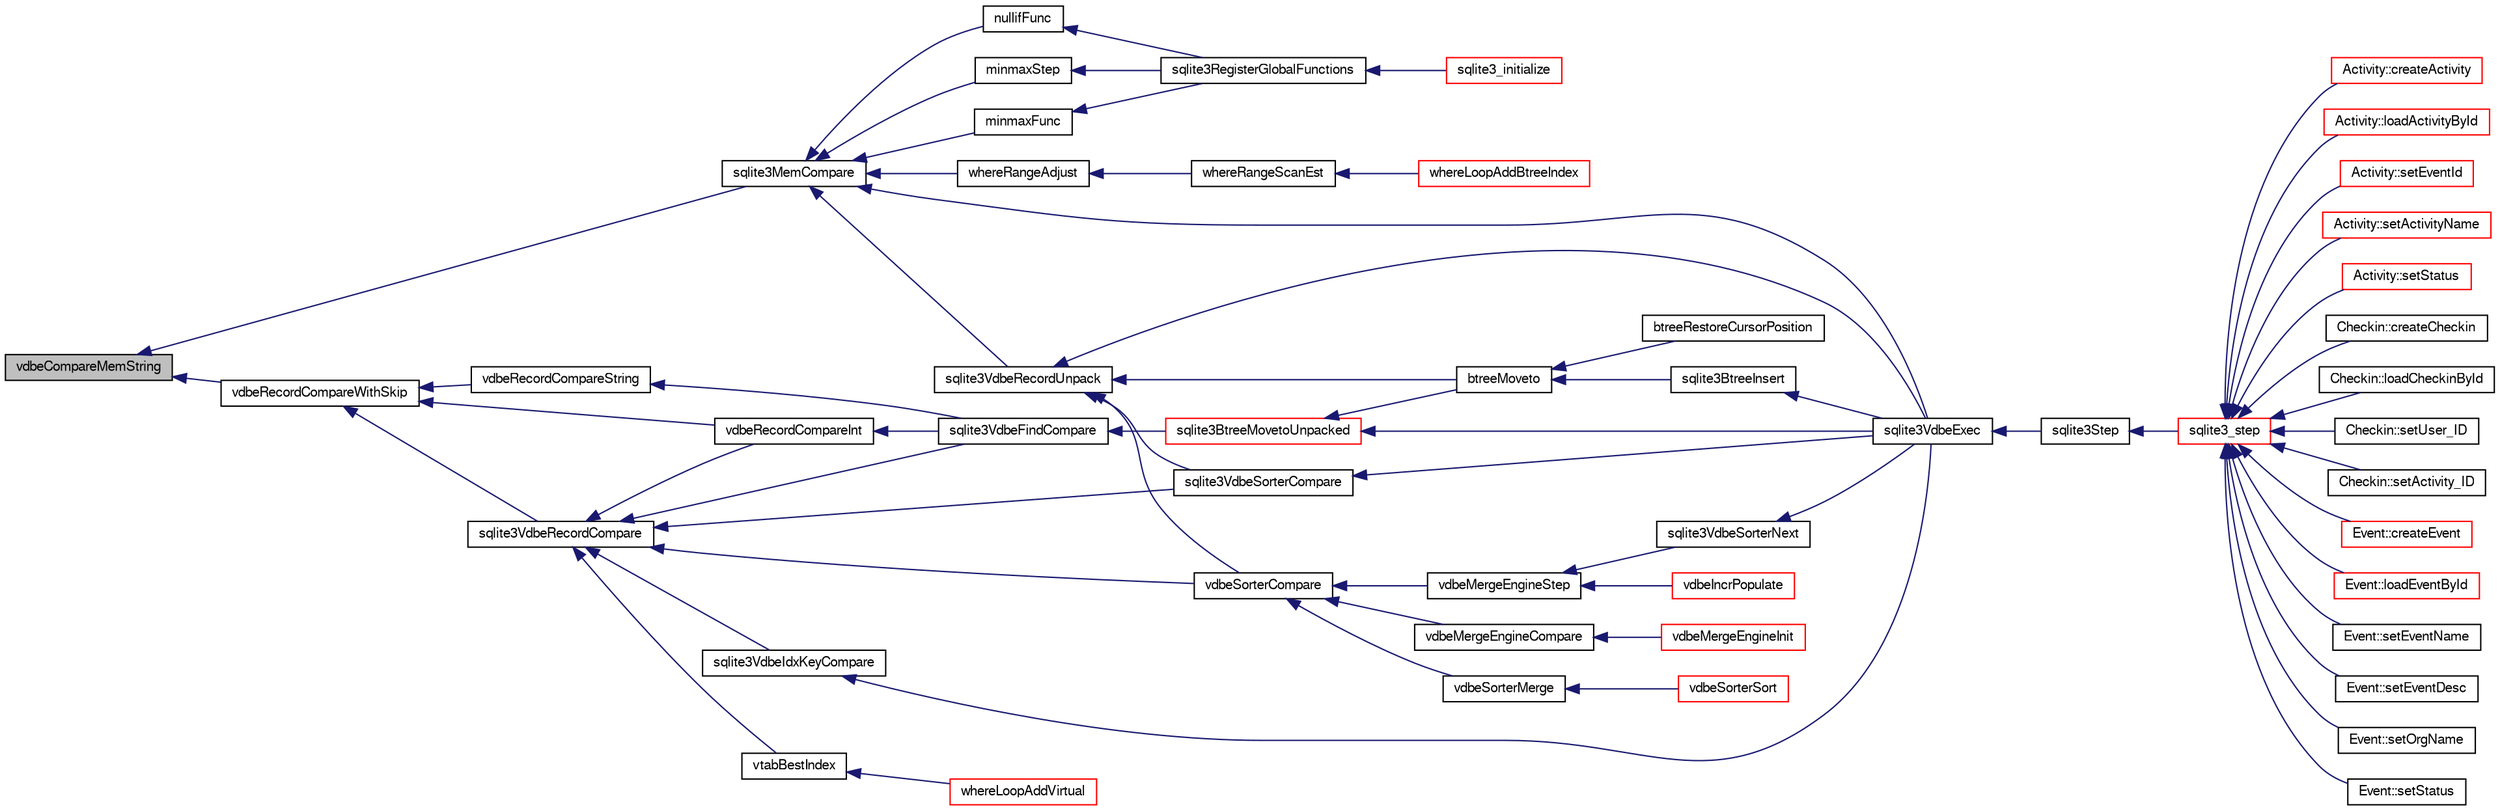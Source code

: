 digraph "vdbeCompareMemString"
{
  edge [fontname="FreeSans",fontsize="10",labelfontname="FreeSans",labelfontsize="10"];
  node [fontname="FreeSans",fontsize="10",shape=record];
  rankdir="LR";
  Node859656 [label="vdbeCompareMemString",height=0.2,width=0.4,color="black", fillcolor="grey75", style="filled", fontcolor="black"];
  Node859656 -> Node859657 [dir="back",color="midnightblue",fontsize="10",style="solid",fontname="FreeSans"];
  Node859657 [label="sqlite3MemCompare",height=0.2,width=0.4,color="black", fillcolor="white", style="filled",URL="$sqlite3_8c.html#a89fc02818dc8eb6be452ea408164b5e3"];
  Node859657 -> Node859658 [dir="back",color="midnightblue",fontsize="10",style="solid",fontname="FreeSans"];
  Node859658 [label="sqlite3VdbeRecordUnpack",height=0.2,width=0.4,color="black", fillcolor="white", style="filled",URL="$sqlite3_8c.html#a33dc4e6ab8c683f8c42b357da66328a0"];
  Node859658 -> Node859659 [dir="back",color="midnightblue",fontsize="10",style="solid",fontname="FreeSans"];
  Node859659 [label="btreeMoveto",height=0.2,width=0.4,color="black", fillcolor="white", style="filled",URL="$sqlite3_8c.html#a13481d732f5bb516f599d16a428034c4"];
  Node859659 -> Node859660 [dir="back",color="midnightblue",fontsize="10",style="solid",fontname="FreeSans"];
  Node859660 [label="btreeRestoreCursorPosition",height=0.2,width=0.4,color="black", fillcolor="white", style="filled",URL="$sqlite3_8c.html#ac3fe093bc4fe5a20ac5d5cabf99e119a"];
  Node859659 -> Node859661 [dir="back",color="midnightblue",fontsize="10",style="solid",fontname="FreeSans"];
  Node859661 [label="sqlite3BtreeInsert",height=0.2,width=0.4,color="black", fillcolor="white", style="filled",URL="$sqlite3_8c.html#aa6c6b68ed28d38984e5fa329794d7f02"];
  Node859661 -> Node859662 [dir="back",color="midnightblue",fontsize="10",style="solid",fontname="FreeSans"];
  Node859662 [label="sqlite3VdbeExec",height=0.2,width=0.4,color="black", fillcolor="white", style="filled",URL="$sqlite3_8c.html#a8ce40a614bdc56719c4d642b1e4dfb21"];
  Node859662 -> Node859663 [dir="back",color="midnightblue",fontsize="10",style="solid",fontname="FreeSans"];
  Node859663 [label="sqlite3Step",height=0.2,width=0.4,color="black", fillcolor="white", style="filled",URL="$sqlite3_8c.html#a3f2872e873e2758a4beedad1d5113554"];
  Node859663 -> Node859664 [dir="back",color="midnightblue",fontsize="10",style="solid",fontname="FreeSans"];
  Node859664 [label="sqlite3_step",height=0.2,width=0.4,color="red", fillcolor="white", style="filled",URL="$sqlite3_8h.html#ac1e491ce36b7471eb28387f7d3c74334"];
  Node859664 -> Node859665 [dir="back",color="midnightblue",fontsize="10",style="solid",fontname="FreeSans"];
  Node859665 [label="Activity::createActivity",height=0.2,width=0.4,color="red", fillcolor="white", style="filled",URL="$classActivity.html#a813cc5e52c14ab49b39014c134e3425b"];
  Node859664 -> Node859668 [dir="back",color="midnightblue",fontsize="10",style="solid",fontname="FreeSans"];
  Node859668 [label="Activity::loadActivityById",height=0.2,width=0.4,color="red", fillcolor="white", style="filled",URL="$classActivity.html#abe4ffb4f08a47212ebf9013259d9e7fd"];
  Node859664 -> Node859670 [dir="back",color="midnightblue",fontsize="10",style="solid",fontname="FreeSans"];
  Node859670 [label="Activity::setEventId",height=0.2,width=0.4,color="red", fillcolor="white", style="filled",URL="$classActivity.html#adb1d0fd0d08f473e068f0a4086bfa9ca"];
  Node859664 -> Node859671 [dir="back",color="midnightblue",fontsize="10",style="solid",fontname="FreeSans"];
  Node859671 [label="Activity::setActivityName",height=0.2,width=0.4,color="red", fillcolor="white", style="filled",URL="$classActivity.html#a62dc3737b33915a36086f9dd26d16a81"];
  Node859664 -> Node859672 [dir="back",color="midnightblue",fontsize="10",style="solid",fontname="FreeSans"];
  Node859672 [label="Activity::setStatus",height=0.2,width=0.4,color="red", fillcolor="white", style="filled",URL="$classActivity.html#af618135a7738f4d2a7ee147a8ef912ea"];
  Node859664 -> Node859673 [dir="back",color="midnightblue",fontsize="10",style="solid",fontname="FreeSans"];
  Node859673 [label="Checkin::createCheckin",height=0.2,width=0.4,color="black", fillcolor="white", style="filled",URL="$classCheckin.html#a4e40acdf7fff0e607f6de4f24f3a163c"];
  Node859664 -> Node859674 [dir="back",color="midnightblue",fontsize="10",style="solid",fontname="FreeSans"];
  Node859674 [label="Checkin::loadCheckinById",height=0.2,width=0.4,color="black", fillcolor="white", style="filled",URL="$classCheckin.html#a3461f70ea6c68475225f2a07f78a21e0"];
  Node859664 -> Node859675 [dir="back",color="midnightblue",fontsize="10",style="solid",fontname="FreeSans"];
  Node859675 [label="Checkin::setUser_ID",height=0.2,width=0.4,color="black", fillcolor="white", style="filled",URL="$classCheckin.html#a76ab640f4f912876dbebf183db5359c6"];
  Node859664 -> Node859676 [dir="back",color="midnightblue",fontsize="10",style="solid",fontname="FreeSans"];
  Node859676 [label="Checkin::setActivity_ID",height=0.2,width=0.4,color="black", fillcolor="white", style="filled",URL="$classCheckin.html#ab2ff3ec2604ec73a42af25874a00b232"];
  Node859664 -> Node859677 [dir="back",color="midnightblue",fontsize="10",style="solid",fontname="FreeSans"];
  Node859677 [label="Event::createEvent",height=0.2,width=0.4,color="red", fillcolor="white", style="filled",URL="$classEvent.html#a77adb9f4a46ffb32c2d931f0691f5903"];
  Node859664 -> Node859678 [dir="back",color="midnightblue",fontsize="10",style="solid",fontname="FreeSans"];
  Node859678 [label="Event::loadEventById",height=0.2,width=0.4,color="red", fillcolor="white", style="filled",URL="$classEvent.html#afa66cea33f722dbeecb69cc98fdea055"];
  Node859664 -> Node859679 [dir="back",color="midnightblue",fontsize="10",style="solid",fontname="FreeSans"];
  Node859679 [label="Event::setEventName",height=0.2,width=0.4,color="black", fillcolor="white", style="filled",URL="$classEvent.html#a10596b6ca077df05184e30d62b08729d"];
  Node859664 -> Node859680 [dir="back",color="midnightblue",fontsize="10",style="solid",fontname="FreeSans"];
  Node859680 [label="Event::setEventDesc",height=0.2,width=0.4,color="black", fillcolor="white", style="filled",URL="$classEvent.html#ae36b8377dcae792f1c5c4726024c981b"];
  Node859664 -> Node859681 [dir="back",color="midnightblue",fontsize="10",style="solid",fontname="FreeSans"];
  Node859681 [label="Event::setOrgName",height=0.2,width=0.4,color="black", fillcolor="white", style="filled",URL="$classEvent.html#a19aac0f776bd764563a54977656cf680"];
  Node859664 -> Node859682 [dir="back",color="midnightblue",fontsize="10",style="solid",fontname="FreeSans"];
  Node859682 [label="Event::setStatus",height=0.2,width=0.4,color="black", fillcolor="white", style="filled",URL="$classEvent.html#ab0a6b9285af0f4172eb841e2b80f8972"];
  Node859658 -> Node859662 [dir="back",color="midnightblue",fontsize="10",style="solid",fontname="FreeSans"];
  Node859658 -> Node859923 [dir="back",color="midnightblue",fontsize="10",style="solid",fontname="FreeSans"];
  Node859923 [label="vdbeSorterCompare",height=0.2,width=0.4,color="black", fillcolor="white", style="filled",URL="$sqlite3_8c.html#a26a68c900e02f2594095fbb9847bcfcb"];
  Node859923 -> Node859924 [dir="back",color="midnightblue",fontsize="10",style="solid",fontname="FreeSans"];
  Node859924 [label="vdbeSorterMerge",height=0.2,width=0.4,color="black", fillcolor="white", style="filled",URL="$sqlite3_8c.html#aaa5703afbca87873591cd9aaf20c07c1"];
  Node859924 -> Node859925 [dir="back",color="midnightblue",fontsize="10",style="solid",fontname="FreeSans"];
  Node859925 [label="vdbeSorterSort",height=0.2,width=0.4,color="red", fillcolor="white", style="filled",URL="$sqlite3_8c.html#a37472d80f20a7dec4ce84ad277d3341c"];
  Node859923 -> Node859931 [dir="back",color="midnightblue",fontsize="10",style="solid",fontname="FreeSans"];
  Node859931 [label="vdbeMergeEngineStep",height=0.2,width=0.4,color="black", fillcolor="white", style="filled",URL="$sqlite3_8c.html#a36af2b5bd30bb2d097a185ce7b349aed"];
  Node859931 -> Node859932 [dir="back",color="midnightblue",fontsize="10",style="solid",fontname="FreeSans"];
  Node859932 [label="vdbeIncrPopulate",height=0.2,width=0.4,color="red", fillcolor="white", style="filled",URL="$sqlite3_8c.html#a157a9f79260999f8f5f336d246f7b1bd"];
  Node859931 -> Node859945 [dir="back",color="midnightblue",fontsize="10",style="solid",fontname="FreeSans"];
  Node859945 [label="sqlite3VdbeSorterNext",height=0.2,width=0.4,color="black", fillcolor="white", style="filled",URL="$sqlite3_8c.html#a2c124733226f09f5b5ac860635be7850"];
  Node859945 -> Node859662 [dir="back",color="midnightblue",fontsize="10",style="solid",fontname="FreeSans"];
  Node859923 -> Node859946 [dir="back",color="midnightblue",fontsize="10",style="solid",fontname="FreeSans"];
  Node859946 [label="vdbeMergeEngineCompare",height=0.2,width=0.4,color="black", fillcolor="white", style="filled",URL="$sqlite3_8c.html#a828af0ac9092cfce3a40e78e66dd0039"];
  Node859946 -> Node859941 [dir="back",color="midnightblue",fontsize="10",style="solid",fontname="FreeSans"];
  Node859941 [label="vdbeMergeEngineInit",height=0.2,width=0.4,color="red", fillcolor="white", style="filled",URL="$sqlite3_8c.html#aa3c8bfc9bbc60c4bc1402369750c8c1f"];
  Node859658 -> Node859947 [dir="back",color="midnightblue",fontsize="10",style="solid",fontname="FreeSans"];
  Node859947 [label="sqlite3VdbeSorterCompare",height=0.2,width=0.4,color="black", fillcolor="white", style="filled",URL="$sqlite3_8c.html#a6e73d18bbcc57eb7069169ef7122686c"];
  Node859947 -> Node859662 [dir="back",color="midnightblue",fontsize="10",style="solid",fontname="FreeSans"];
  Node859657 -> Node859662 [dir="back",color="midnightblue",fontsize="10",style="solid",fontname="FreeSans"];
  Node859657 -> Node859948 [dir="back",color="midnightblue",fontsize="10",style="solid",fontname="FreeSans"];
  Node859948 [label="minmaxFunc",height=0.2,width=0.4,color="black", fillcolor="white", style="filled",URL="$sqlite3_8c.html#a4d00f48b948fd73cb70bcfd1efc0bfb0"];
  Node859948 -> Node859949 [dir="back",color="midnightblue",fontsize="10",style="solid",fontname="FreeSans"];
  Node859949 [label="sqlite3RegisterGlobalFunctions",height=0.2,width=0.4,color="black", fillcolor="white", style="filled",URL="$sqlite3_8c.html#a9f75bd111010f29e1b8d74344473c4ec"];
  Node859949 -> Node859950 [dir="back",color="midnightblue",fontsize="10",style="solid",fontname="FreeSans"];
  Node859950 [label="sqlite3_initialize",height=0.2,width=0.4,color="red", fillcolor="white", style="filled",URL="$sqlite3_8h.html#ab0c0ee2d5d4cf8b28e9572296a8861df"];
  Node859657 -> Node860476 [dir="back",color="midnightblue",fontsize="10",style="solid",fontname="FreeSans"];
  Node860476 [label="nullifFunc",height=0.2,width=0.4,color="black", fillcolor="white", style="filled",URL="$sqlite3_8c.html#aa677b6612cd4e6630438b729f56cd3e6"];
  Node860476 -> Node859949 [dir="back",color="midnightblue",fontsize="10",style="solid",fontname="FreeSans"];
  Node859657 -> Node860467 [dir="back",color="midnightblue",fontsize="10",style="solid",fontname="FreeSans"];
  Node860467 [label="minmaxStep",height=0.2,width=0.4,color="black", fillcolor="white", style="filled",URL="$sqlite3_8c.html#a5b4c0da0f3b61d7ff25ebd30aa22cca4"];
  Node860467 -> Node859949 [dir="back",color="midnightblue",fontsize="10",style="solid",fontname="FreeSans"];
  Node859657 -> Node860144 [dir="back",color="midnightblue",fontsize="10",style="solid",fontname="FreeSans"];
  Node860144 [label="whereRangeAdjust",height=0.2,width=0.4,color="black", fillcolor="white", style="filled",URL="$sqlite3_8c.html#a1b94c28528c76286e51c1211e9c7ca9e"];
  Node860144 -> Node860145 [dir="back",color="midnightblue",fontsize="10",style="solid",fontname="FreeSans"];
  Node860145 [label="whereRangeScanEst",height=0.2,width=0.4,color="black", fillcolor="white", style="filled",URL="$sqlite3_8c.html#a8815a2e7d35f2f543cfc93ff09af2315"];
  Node860145 -> Node860116 [dir="back",color="midnightblue",fontsize="10",style="solid",fontname="FreeSans"];
  Node860116 [label="whereLoopAddBtreeIndex",height=0.2,width=0.4,color="red", fillcolor="white", style="filled",URL="$sqlite3_8c.html#abde05643b060182010b7eb8098125a05"];
  Node859656 -> Node860528 [dir="back",color="midnightblue",fontsize="10",style="solid",fontname="FreeSans"];
  Node860528 [label="vdbeRecordCompareWithSkip",height=0.2,width=0.4,color="black", fillcolor="white", style="filled",URL="$sqlite3_8c.html#a3e4bfdbbc6a8b6120c6df742e0720078"];
  Node860528 -> Node860529 [dir="back",color="midnightblue",fontsize="10",style="solid",fontname="FreeSans"];
  Node860529 [label="sqlite3VdbeRecordCompare",height=0.2,width=0.4,color="black", fillcolor="white", style="filled",URL="$sqlite3_8c.html#a58c98706c7f8dd49c401c05bfe4932da"];
  Node860529 -> Node860530 [dir="back",color="midnightblue",fontsize="10",style="solid",fontname="FreeSans"];
  Node860530 [label="vdbeRecordCompareInt",height=0.2,width=0.4,color="black", fillcolor="white", style="filled",URL="$sqlite3_8c.html#a459104c31aa42ddf98d697d52e21270d"];
  Node860530 -> Node860531 [dir="back",color="midnightblue",fontsize="10",style="solid",fontname="FreeSans"];
  Node860531 [label="sqlite3VdbeFindCompare",height=0.2,width=0.4,color="black", fillcolor="white", style="filled",URL="$sqlite3_8c.html#ad9c940db4ada13b5cafa9db531e0490f"];
  Node860531 -> Node860029 [dir="back",color="midnightblue",fontsize="10",style="solid",fontname="FreeSans"];
  Node860029 [label="sqlite3BtreeMovetoUnpacked",height=0.2,width=0.4,color="red", fillcolor="white", style="filled",URL="$sqlite3_8c.html#a6d0b5aed55d5e85a0a6bfcae169fe579"];
  Node860029 -> Node859659 [dir="back",color="midnightblue",fontsize="10",style="solid",fontname="FreeSans"];
  Node860029 -> Node859662 [dir="back",color="midnightblue",fontsize="10",style="solid",fontname="FreeSans"];
  Node860529 -> Node860531 [dir="back",color="midnightblue",fontsize="10",style="solid",fontname="FreeSans"];
  Node860529 -> Node860027 [dir="back",color="midnightblue",fontsize="10",style="solid",fontname="FreeSans"];
  Node860027 [label="sqlite3VdbeIdxKeyCompare",height=0.2,width=0.4,color="black", fillcolor="white", style="filled",URL="$sqlite3_8c.html#a633ec6b384086f70ef61b64a5269afc9"];
  Node860027 -> Node859662 [dir="back",color="midnightblue",fontsize="10",style="solid",fontname="FreeSans"];
  Node860529 -> Node859923 [dir="back",color="midnightblue",fontsize="10",style="solid",fontname="FreeSans"];
  Node860529 -> Node859947 [dir="back",color="midnightblue",fontsize="10",style="solid",fontname="FreeSans"];
  Node860529 -> Node860247 [dir="back",color="midnightblue",fontsize="10",style="solid",fontname="FreeSans"];
  Node860247 [label="vtabBestIndex",height=0.2,width=0.4,color="black", fillcolor="white", style="filled",URL="$sqlite3_8c.html#a7c9e7ebb514ed9b71c217bf567decf82"];
  Node860247 -> Node860246 [dir="back",color="midnightblue",fontsize="10",style="solid",fontname="FreeSans"];
  Node860246 [label="whereLoopAddVirtual",height=0.2,width=0.4,color="red", fillcolor="white", style="filled",URL="$sqlite3_8c.html#a33925379c63da49cea2e66c7780a4873"];
  Node860528 -> Node860530 [dir="back",color="midnightblue",fontsize="10",style="solid",fontname="FreeSans"];
  Node860528 -> Node860532 [dir="back",color="midnightblue",fontsize="10",style="solid",fontname="FreeSans"];
  Node860532 [label="vdbeRecordCompareString",height=0.2,width=0.4,color="black", fillcolor="white", style="filled",URL="$sqlite3_8c.html#af821a18a0284c3656bc001223fae440b"];
  Node860532 -> Node860531 [dir="back",color="midnightblue",fontsize="10",style="solid",fontname="FreeSans"];
}
